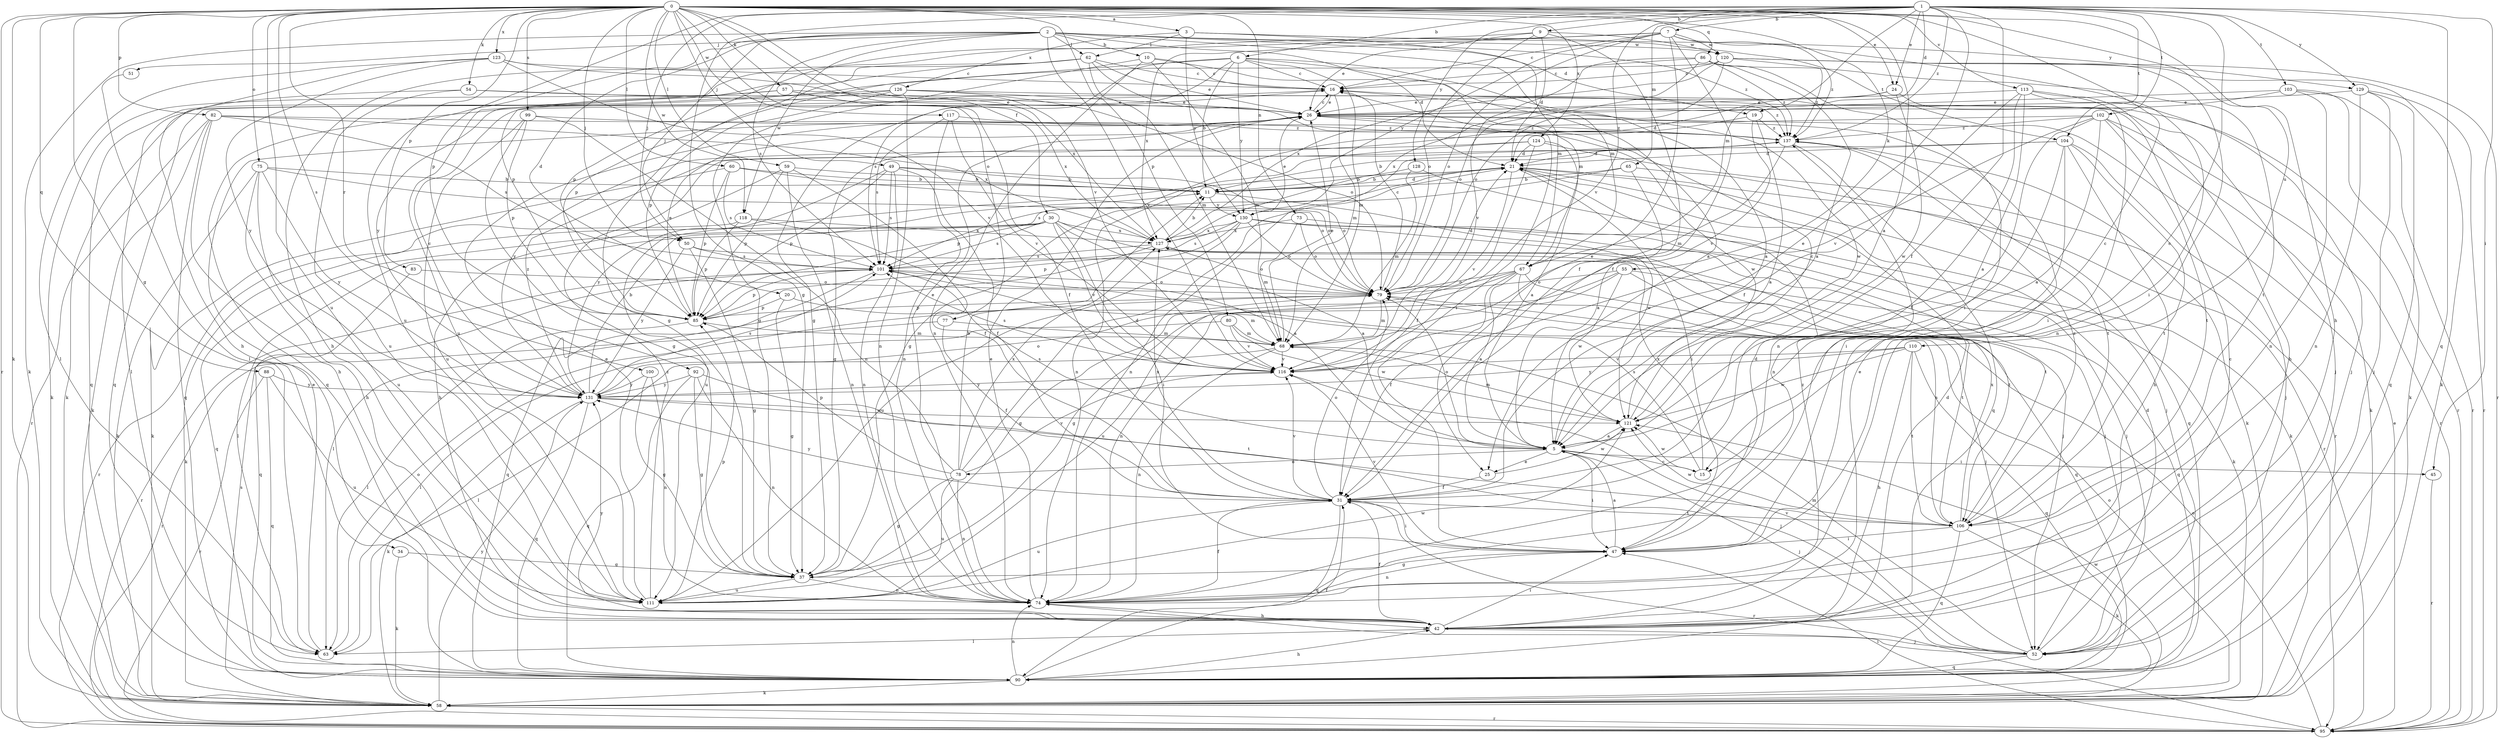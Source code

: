 strict digraph  {
0;
1;
2;
3;
5;
6;
7;
9;
10;
11;
15;
16;
19;
20;
21;
24;
25;
26;
30;
31;
34;
37;
42;
45;
47;
49;
50;
51;
52;
54;
55;
57;
58;
59;
60;
62;
63;
65;
67;
68;
73;
74;
75;
77;
78;
79;
80;
82;
83;
85;
86;
88;
90;
92;
95;
99;
100;
101;
102;
103;
104;
106;
110;
111;
113;
116;
117;
118;
120;
121;
123;
124;
126;
127;
128;
129;
130;
131;
137;
0 -> 3  [label=a];
0 -> 5  [label=a];
0 -> 15  [label=c];
0 -> 24  [label=e];
0 -> 30  [label=f];
0 -> 34  [label=g];
0 -> 42  [label=h];
0 -> 49  [label=j];
0 -> 50  [label=j];
0 -> 54  [label=k];
0 -> 55  [label=k];
0 -> 57  [label=k];
0 -> 58  [label=k];
0 -> 59  [label=l];
0 -> 60  [label=l];
0 -> 73  [label=n];
0 -> 75  [label=o];
0 -> 77  [label=o];
0 -> 80  [label=p];
0 -> 82  [label=p];
0 -> 83  [label=p];
0 -> 86  [label=q];
0 -> 88  [label=q];
0 -> 92  [label=r];
0 -> 95  [label=r];
0 -> 99  [label=s];
0 -> 100  [label=s];
0 -> 110  [label=u];
0 -> 111  [label=u];
0 -> 113  [label=v];
0 -> 116  [label=v];
0 -> 117  [label=w];
0 -> 118  [label=w];
0 -> 123  [label=x];
0 -> 124  [label=x];
1 -> 6  [label=b];
1 -> 7  [label=b];
1 -> 9  [label=b];
1 -> 15  [label=c];
1 -> 19  [label=d];
1 -> 24  [label=e];
1 -> 25  [label=e];
1 -> 31  [label=f];
1 -> 37  [label=g];
1 -> 45  [label=i];
1 -> 50  [label=j];
1 -> 65  [label=m];
1 -> 67  [label=m];
1 -> 85  [label=p];
1 -> 90  [label=q];
1 -> 102  [label=t];
1 -> 103  [label=t];
1 -> 104  [label=t];
1 -> 116  [label=v];
1 -> 128  [label=y];
1 -> 129  [label=y];
1 -> 137  [label=z];
2 -> 10  [label=b];
2 -> 19  [label=d];
2 -> 20  [label=d];
2 -> 21  [label=d];
2 -> 50  [label=j];
2 -> 51  [label=j];
2 -> 58  [label=k];
2 -> 62  [label=l];
2 -> 67  [label=m];
2 -> 101  [label=s];
2 -> 111  [label=u];
2 -> 116  [label=v];
2 -> 118  [label=w];
2 -> 120  [label=w];
2 -> 137  [label=z];
3 -> 62  [label=l];
3 -> 67  [label=m];
3 -> 104  [label=t];
3 -> 126  [label=x];
3 -> 129  [label=y];
3 -> 130  [label=y];
5 -> 15  [label=c];
5 -> 25  [label=e];
5 -> 45  [label=i];
5 -> 47  [label=i];
5 -> 52  [label=j];
5 -> 78  [label=o];
5 -> 79  [label=o];
5 -> 101  [label=s];
6 -> 5  [label=a];
6 -> 11  [label=b];
6 -> 16  [label=c];
6 -> 37  [label=g];
6 -> 67  [label=m];
6 -> 68  [label=m];
6 -> 85  [label=p];
6 -> 101  [label=s];
6 -> 130  [label=y];
7 -> 16  [label=c];
7 -> 25  [label=e];
7 -> 31  [label=f];
7 -> 47  [label=i];
7 -> 79  [label=o];
7 -> 85  [label=p];
7 -> 120  [label=w];
7 -> 127  [label=x];
7 -> 130  [label=y];
7 -> 137  [label=z];
9 -> 21  [label=d];
9 -> 26  [label=e];
9 -> 31  [label=f];
9 -> 79  [label=o];
9 -> 85  [label=p];
9 -> 120  [label=w];
10 -> 5  [label=a];
10 -> 16  [label=c];
10 -> 37  [label=g];
10 -> 68  [label=m];
10 -> 74  [label=n];
11 -> 21  [label=d];
11 -> 121  [label=w];
11 -> 130  [label=y];
15 -> 101  [label=s];
15 -> 121  [label=w];
15 -> 127  [label=x];
16 -> 26  [label=e];
16 -> 68  [label=m];
16 -> 90  [label=q];
16 -> 121  [label=w];
19 -> 5  [label=a];
19 -> 37  [label=g];
19 -> 116  [label=v];
19 -> 137  [label=z];
20 -> 37  [label=g];
20 -> 68  [label=m];
20 -> 85  [label=p];
21 -> 11  [label=b];
21 -> 47  [label=i];
21 -> 52  [label=j];
21 -> 95  [label=r];
21 -> 101  [label=s];
21 -> 111  [label=u];
21 -> 116  [label=v];
24 -> 21  [label=d];
24 -> 26  [label=e];
24 -> 95  [label=r];
24 -> 121  [label=w];
25 -> 31  [label=f];
25 -> 121  [label=w];
26 -> 16  [label=c];
26 -> 121  [label=w];
26 -> 137  [label=z];
30 -> 5  [label=a];
30 -> 47  [label=i];
30 -> 52  [label=j];
30 -> 58  [label=k];
30 -> 63  [label=l];
30 -> 90  [label=q];
30 -> 101  [label=s];
30 -> 116  [label=v];
30 -> 127  [label=x];
31 -> 47  [label=i];
31 -> 79  [label=o];
31 -> 90  [label=q];
31 -> 95  [label=r];
31 -> 106  [label=t];
31 -> 111  [label=u];
31 -> 116  [label=v];
31 -> 127  [label=x];
31 -> 131  [label=y];
34 -> 37  [label=g];
34 -> 58  [label=k];
37 -> 74  [label=n];
37 -> 111  [label=u];
42 -> 16  [label=c];
42 -> 21  [label=d];
42 -> 26  [label=e];
42 -> 31  [label=f];
42 -> 47  [label=i];
42 -> 52  [label=j];
42 -> 63  [label=l];
42 -> 131  [label=y];
42 -> 137  [label=z];
45 -> 95  [label=r];
47 -> 5  [label=a];
47 -> 21  [label=d];
47 -> 37  [label=g];
47 -> 74  [label=n];
47 -> 116  [label=v];
49 -> 11  [label=b];
49 -> 31  [label=f];
49 -> 74  [label=n];
49 -> 79  [label=o];
49 -> 85  [label=p];
49 -> 101  [label=s];
49 -> 131  [label=y];
50 -> 37  [label=g];
50 -> 101  [label=s];
50 -> 106  [label=t];
50 -> 131  [label=y];
51 -> 63  [label=l];
52 -> 21  [label=d];
52 -> 68  [label=m];
52 -> 74  [label=n];
52 -> 90  [label=q];
52 -> 116  [label=v];
54 -> 26  [label=e];
54 -> 52  [label=j];
54 -> 63  [label=l];
54 -> 111  [label=u];
55 -> 37  [label=g];
55 -> 74  [label=n];
55 -> 79  [label=o];
55 -> 90  [label=q];
55 -> 106  [label=t];
55 -> 121  [label=w];
57 -> 26  [label=e];
57 -> 31  [label=f];
57 -> 58  [label=k];
57 -> 90  [label=q];
57 -> 127  [label=x];
58 -> 79  [label=o];
58 -> 95  [label=r];
58 -> 101  [label=s];
58 -> 121  [label=w];
58 -> 131  [label=y];
59 -> 11  [label=b];
59 -> 31  [label=f];
59 -> 42  [label=h];
59 -> 74  [label=n];
59 -> 85  [label=p];
60 -> 11  [label=b];
60 -> 58  [label=k];
60 -> 79  [label=o];
60 -> 85  [label=p];
60 -> 101  [label=s];
62 -> 16  [label=c];
62 -> 26  [label=e];
62 -> 37  [label=g];
62 -> 42  [label=h];
62 -> 47  [label=i];
62 -> 68  [label=m];
62 -> 111  [label=u];
63 -> 26  [label=e];
63 -> 79  [label=o];
65 -> 5  [label=a];
65 -> 11  [label=b];
65 -> 85  [label=p];
65 -> 90  [label=q];
67 -> 5  [label=a];
67 -> 31  [label=f];
67 -> 37  [label=g];
67 -> 52  [label=j];
67 -> 79  [label=o];
67 -> 90  [label=q];
67 -> 111  [label=u];
68 -> 26  [label=e];
68 -> 63  [label=l];
68 -> 74  [label=n];
68 -> 116  [label=v];
73 -> 52  [label=j];
73 -> 68  [label=m];
73 -> 79  [label=o];
73 -> 127  [label=x];
74 -> 26  [label=e];
74 -> 31  [label=f];
74 -> 42  [label=h];
75 -> 11  [label=b];
75 -> 42  [label=h];
75 -> 58  [label=k];
75 -> 79  [label=o];
75 -> 111  [label=u];
75 -> 131  [label=y];
77 -> 31  [label=f];
77 -> 68  [label=m];
77 -> 95  [label=r];
78 -> 11  [label=b];
78 -> 21  [label=d];
78 -> 26  [label=e];
78 -> 37  [label=g];
78 -> 74  [label=n];
78 -> 85  [label=p];
78 -> 111  [label=u];
78 -> 116  [label=v];
78 -> 127  [label=x];
79 -> 16  [label=c];
79 -> 21  [label=d];
79 -> 68  [label=m];
79 -> 85  [label=p];
80 -> 63  [label=l];
80 -> 68  [label=m];
80 -> 116  [label=v];
80 -> 121  [label=w];
82 -> 42  [label=h];
82 -> 58  [label=k];
82 -> 90  [label=q];
82 -> 95  [label=r];
82 -> 101  [label=s];
82 -> 127  [label=x];
82 -> 137  [label=z];
83 -> 79  [label=o];
83 -> 90  [label=q];
85 -> 26  [label=e];
85 -> 63  [label=l];
85 -> 68  [label=m];
86 -> 5  [label=a];
86 -> 16  [label=c];
86 -> 47  [label=i];
86 -> 79  [label=o];
86 -> 106  [label=t];
86 -> 116  [label=v];
86 -> 137  [label=z];
88 -> 90  [label=q];
88 -> 95  [label=r];
88 -> 111  [label=u];
88 -> 131  [label=y];
90 -> 31  [label=f];
90 -> 42  [label=h];
90 -> 58  [label=k];
90 -> 74  [label=n];
92 -> 37  [label=g];
92 -> 74  [label=n];
92 -> 90  [label=q];
92 -> 106  [label=t];
92 -> 131  [label=y];
95 -> 26  [label=e];
95 -> 47  [label=i];
95 -> 79  [label=o];
99 -> 37  [label=g];
99 -> 74  [label=n];
99 -> 85  [label=p];
99 -> 111  [label=u];
99 -> 137  [label=z];
100 -> 37  [label=g];
100 -> 74  [label=n];
100 -> 131  [label=y];
101 -> 79  [label=o];
101 -> 85  [label=p];
101 -> 90  [label=q];
101 -> 95  [label=r];
102 -> 5  [label=a];
102 -> 31  [label=f];
102 -> 58  [label=k];
102 -> 95  [label=r];
102 -> 106  [label=t];
102 -> 116  [label=v];
102 -> 131  [label=y];
102 -> 137  [label=z];
103 -> 26  [label=e];
103 -> 58  [label=k];
103 -> 74  [label=n];
103 -> 95  [label=r];
103 -> 127  [label=x];
104 -> 11  [label=b];
104 -> 21  [label=d];
104 -> 42  [label=h];
104 -> 47  [label=i];
104 -> 52  [label=j];
104 -> 74  [label=n];
104 -> 106  [label=t];
106 -> 47  [label=i];
106 -> 58  [label=k];
106 -> 90  [label=q];
106 -> 101  [label=s];
106 -> 121  [label=w];
106 -> 127  [label=x];
106 -> 137  [label=z];
110 -> 42  [label=h];
110 -> 90  [label=q];
110 -> 106  [label=t];
110 -> 116  [label=v];
110 -> 121  [label=w];
110 -> 131  [label=y];
111 -> 26  [label=e];
111 -> 85  [label=p];
111 -> 121  [label=w];
111 -> 137  [label=z];
113 -> 5  [label=a];
113 -> 26  [label=e];
113 -> 31  [label=f];
113 -> 42  [label=h];
113 -> 47  [label=i];
113 -> 52  [label=j];
113 -> 74  [label=n];
116 -> 101  [label=s];
116 -> 131  [label=y];
117 -> 74  [label=n];
117 -> 101  [label=s];
117 -> 116  [label=v];
117 -> 137  [label=z];
118 -> 5  [label=a];
118 -> 85  [label=p];
118 -> 95  [label=r];
118 -> 127  [label=x];
120 -> 16  [label=c];
120 -> 58  [label=k];
120 -> 74  [label=n];
120 -> 79  [label=o];
120 -> 95  [label=r];
120 -> 127  [label=x];
120 -> 131  [label=y];
120 -> 137  [label=z];
121 -> 5  [label=a];
121 -> 16  [label=c];
121 -> 68  [label=m];
123 -> 16  [label=c];
123 -> 42  [label=h];
123 -> 63  [label=l];
123 -> 116  [label=v];
123 -> 127  [label=x];
123 -> 131  [label=y];
124 -> 5  [label=a];
124 -> 21  [label=d];
124 -> 31  [label=f];
124 -> 37  [label=g];
124 -> 74  [label=n];
124 -> 95  [label=r];
126 -> 26  [label=e];
126 -> 58  [label=k];
126 -> 74  [label=n];
126 -> 79  [label=o];
126 -> 85  [label=p];
126 -> 90  [label=q];
126 -> 137  [label=z];
127 -> 11  [label=b];
127 -> 63  [label=l];
127 -> 79  [label=o];
127 -> 101  [label=s];
128 -> 11  [label=b];
128 -> 58  [label=k];
128 -> 68  [label=m];
129 -> 26  [label=e];
129 -> 52  [label=j];
129 -> 74  [label=n];
129 -> 90  [label=q];
129 -> 95  [label=r];
130 -> 26  [label=e];
130 -> 52  [label=j];
130 -> 58  [label=k];
130 -> 79  [label=o];
130 -> 85  [label=p];
130 -> 101  [label=s];
130 -> 106  [label=t];
130 -> 111  [label=u];
130 -> 127  [label=x];
131 -> 11  [label=b];
131 -> 16  [label=c];
131 -> 52  [label=j];
131 -> 58  [label=k];
131 -> 79  [label=o];
131 -> 90  [label=q];
131 -> 101  [label=s];
131 -> 121  [label=w];
131 -> 137  [label=z];
137 -> 21  [label=d];
137 -> 58  [label=k];
137 -> 68  [label=m];
137 -> 74  [label=n];
137 -> 90  [label=q];
137 -> 106  [label=t];
}
